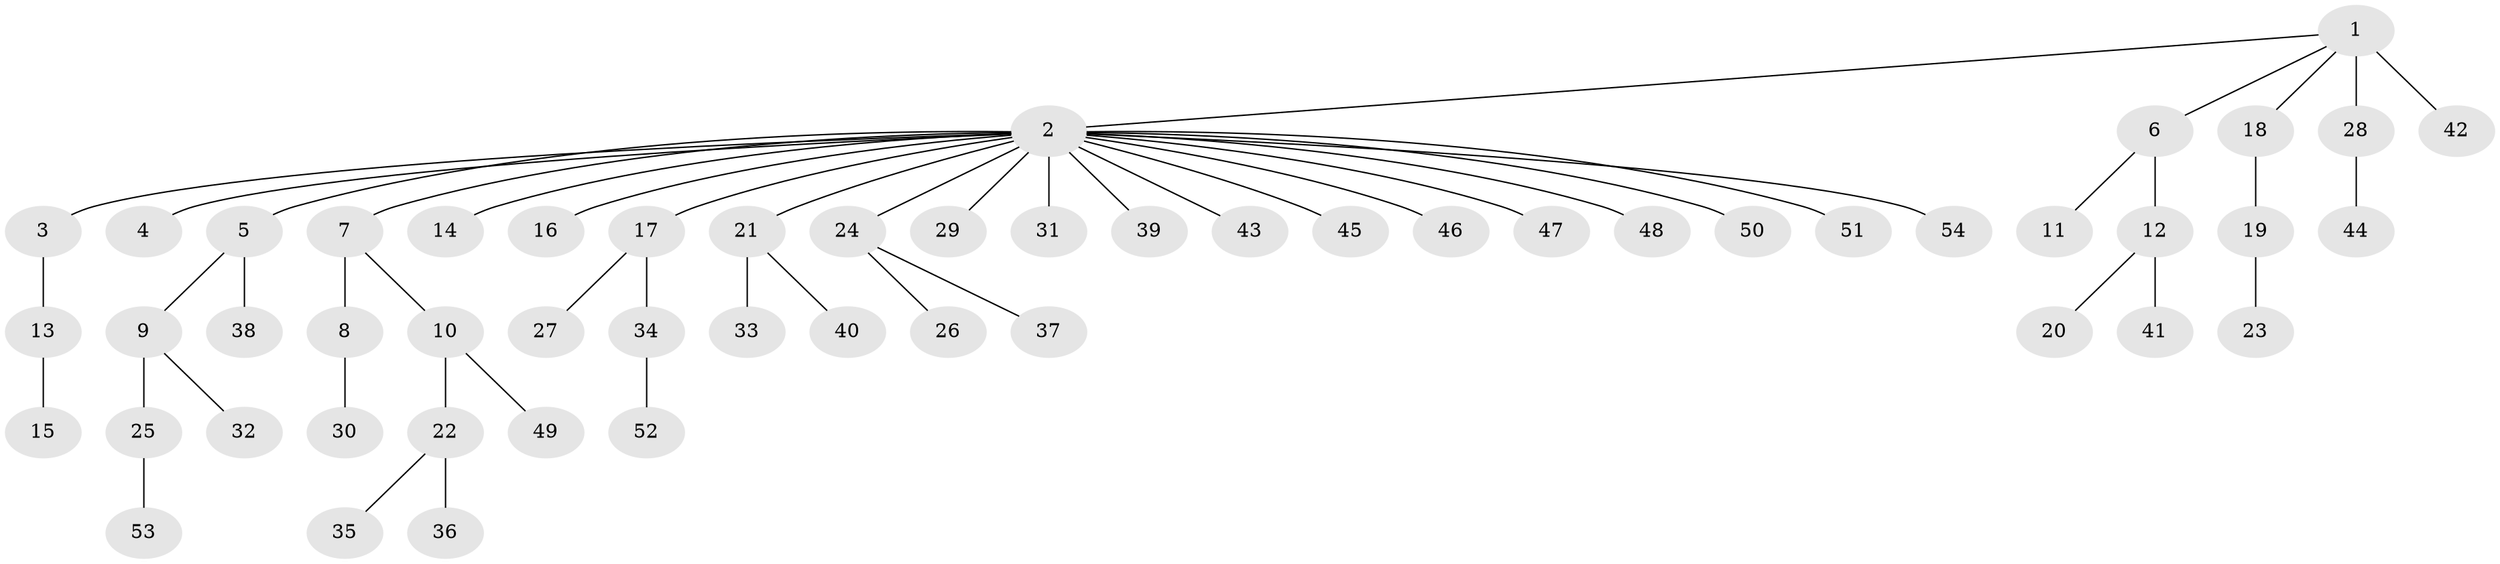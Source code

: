 // original degree distribution, {9: 0.009523809523809525, 22: 0.009523809523809525, 3: 0.08571428571428572, 2: 0.1523809523809524, 6: 0.01904761904761905, 4: 0.06666666666666667, 1: 0.6476190476190476, 10: 0.009523809523809525}
// Generated by graph-tools (version 1.1) at 2025/35/03/09/25 02:35:38]
// undirected, 54 vertices, 53 edges
graph export_dot {
graph [start="1"]
  node [color=gray90,style=filled];
  1;
  2;
  3;
  4;
  5;
  6;
  7;
  8;
  9;
  10;
  11;
  12;
  13;
  14;
  15;
  16;
  17;
  18;
  19;
  20;
  21;
  22;
  23;
  24;
  25;
  26;
  27;
  28;
  29;
  30;
  31;
  32;
  33;
  34;
  35;
  36;
  37;
  38;
  39;
  40;
  41;
  42;
  43;
  44;
  45;
  46;
  47;
  48;
  49;
  50;
  51;
  52;
  53;
  54;
  1 -- 2 [weight=1.0];
  1 -- 6 [weight=1.0];
  1 -- 18 [weight=1.0];
  1 -- 28 [weight=1.0];
  1 -- 42 [weight=3.0];
  2 -- 3 [weight=1.0];
  2 -- 4 [weight=1.0];
  2 -- 5 [weight=1.0];
  2 -- 7 [weight=1.0];
  2 -- 14 [weight=1.0];
  2 -- 16 [weight=1.0];
  2 -- 17 [weight=1.0];
  2 -- 21 [weight=1.0];
  2 -- 24 [weight=1.0];
  2 -- 29 [weight=1.0];
  2 -- 31 [weight=1.0];
  2 -- 39 [weight=1.0];
  2 -- 43 [weight=1.0];
  2 -- 45 [weight=1.0];
  2 -- 46 [weight=1.0];
  2 -- 47 [weight=1.0];
  2 -- 48 [weight=1.0];
  2 -- 50 [weight=1.0];
  2 -- 51 [weight=1.0];
  2 -- 54 [weight=1.0];
  3 -- 13 [weight=1.0];
  5 -- 9 [weight=1.0];
  5 -- 38 [weight=1.0];
  6 -- 11 [weight=1.0];
  6 -- 12 [weight=1.0];
  7 -- 8 [weight=1.0];
  7 -- 10 [weight=1.0];
  8 -- 30 [weight=2.0];
  9 -- 25 [weight=1.0];
  9 -- 32 [weight=1.0];
  10 -- 22 [weight=1.0];
  10 -- 49 [weight=1.0];
  12 -- 20 [weight=1.0];
  12 -- 41 [weight=1.0];
  13 -- 15 [weight=1.0];
  17 -- 27 [weight=1.0];
  17 -- 34 [weight=1.0];
  18 -- 19 [weight=1.0];
  19 -- 23 [weight=1.0];
  21 -- 33 [weight=1.0];
  21 -- 40 [weight=1.0];
  22 -- 35 [weight=1.0];
  22 -- 36 [weight=7.0];
  24 -- 26 [weight=2.0];
  24 -- 37 [weight=1.0];
  25 -- 53 [weight=1.0];
  28 -- 44 [weight=3.0];
  34 -- 52 [weight=1.0];
}
